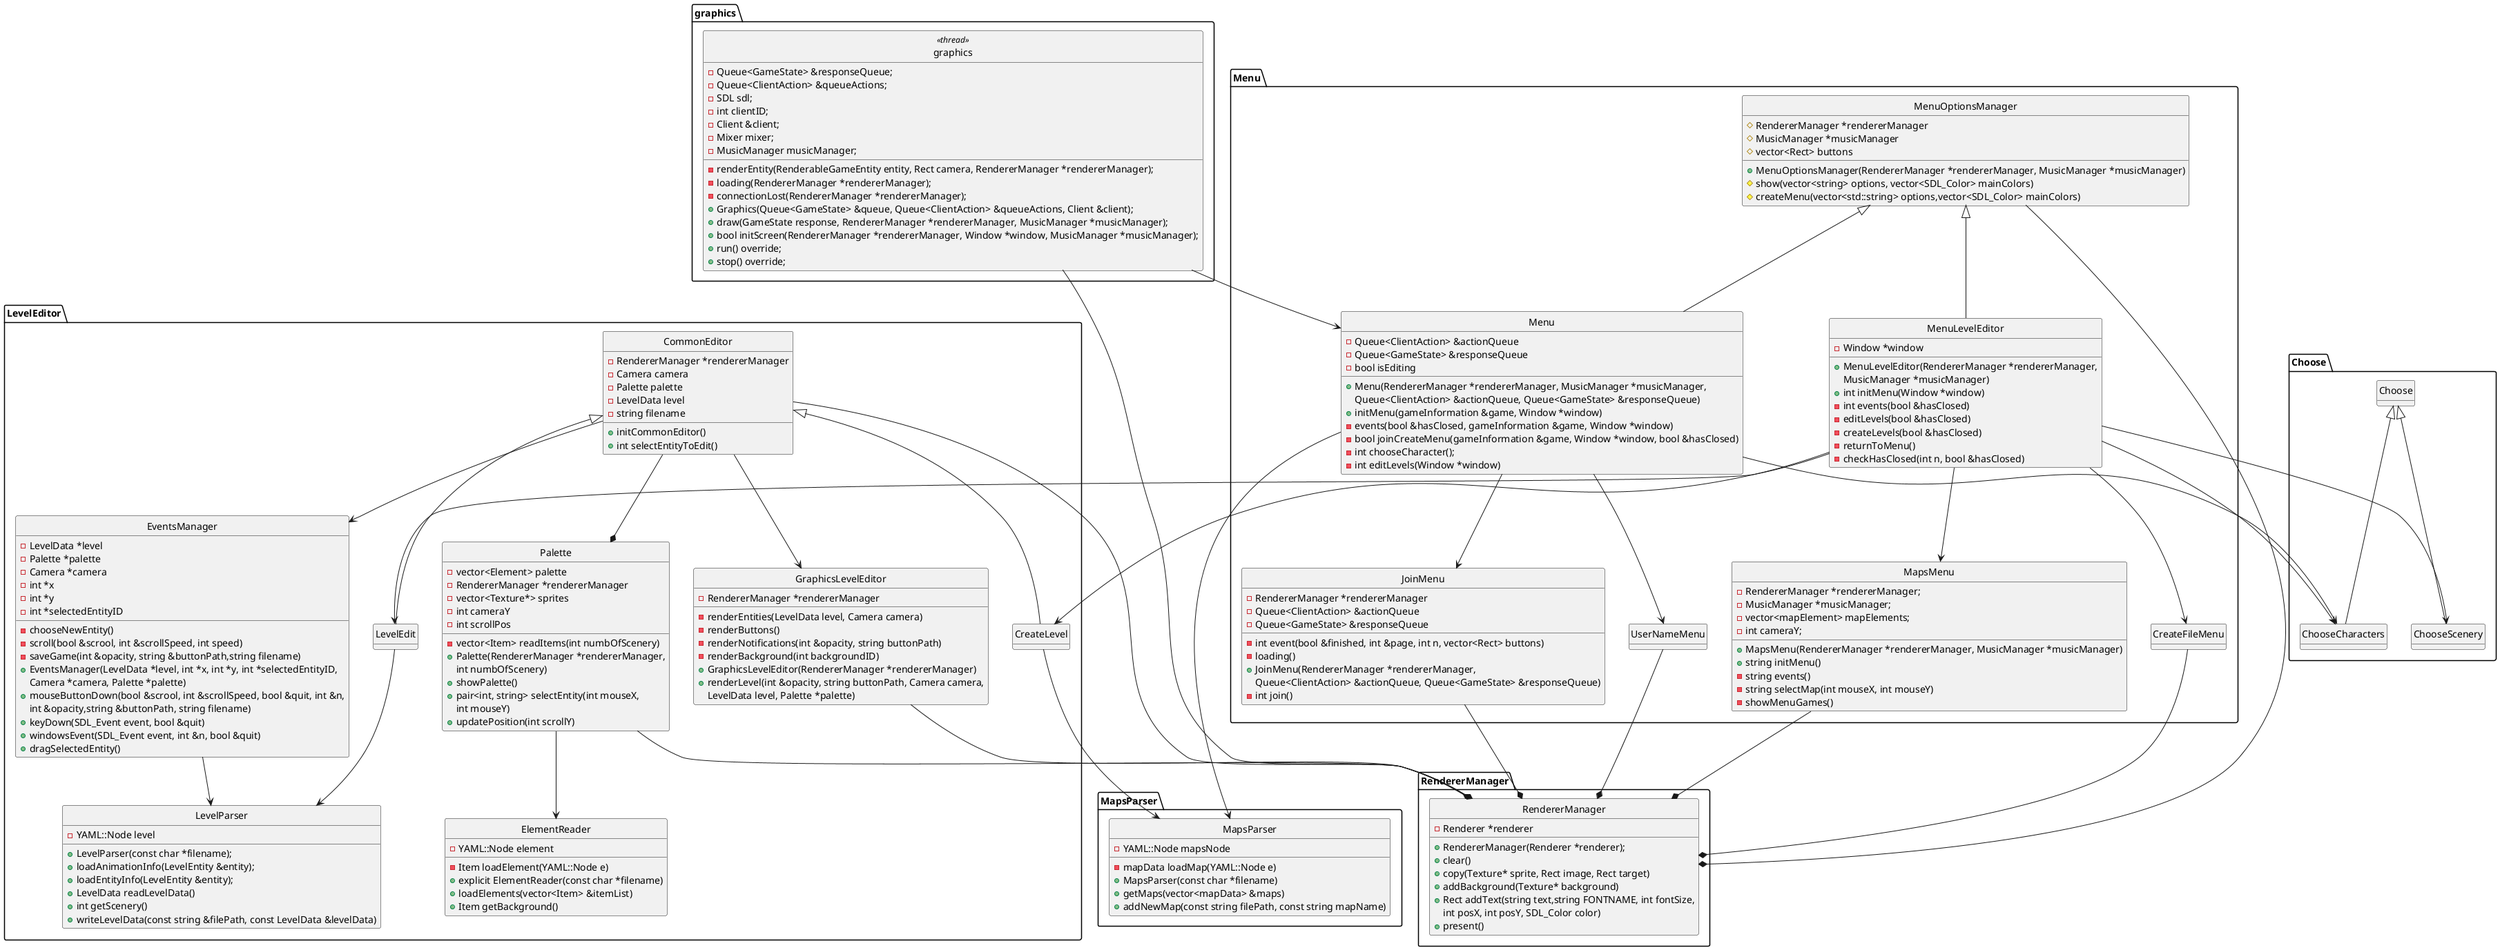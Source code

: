 @startuml
hide empty attributes
hide circle
package RendererManager {
  class RendererManager {
    -Renderer *renderer
+RendererManager(Renderer *renderer);
    + clear()
    + copy(Texture* sprite, Rect image, Rect target)
    + addBackground(Texture* background)
    + Rect addText(string text,string FONTNAME, int fontSize,
    int posX, int posY, SDL_Color color)
    +present()


}
}
package graphics {
  class graphics <<thread>> {
    -Queue<GameState> &responseQueue;
    -Queue<ClientAction> &queueActions;
    -SDL sdl;
    -int clientID;
    -Client &client;
    -Mixer mixer;
    -MusicManager musicManager;
    - renderEntity(RenderableGameEntity entity, Rect camera, RendererManager *rendererManager);
    - loading(RendererManager *rendererManager);
    - connectionLost(RendererManager *rendererManager);
    +Graphics(Queue<GameState> &queue, Queue<ClientAction> &queueActions, Client &client);
    + draw(GameState response, RendererManager *rendererManager, MusicManager *musicManager);
   + bool initScreen(RendererManager *rendererManager, Window *window, MusicManager *musicManager);
    + run() override;
    + stop() override;
}
graphics--*RendererManager.RendererManager

}

package Choose {
class Choose{}
class ChooseCharacters extends Choose{}
class ChooseScenery extends Choose{}

}
package MapsParser {
  class MapsParser{
   - YAML::Node mapsNode
   -mapData loadMap(YAML::Node e)
   +MapsParser(const char *filename)
   +getMaps(vector<mapData> &maps)
   +addNewMap(const string filePath, const string mapName)
}
}
package LevelEditor {
  class CommonEditor {
    -RendererManager *rendererManager
    -Camera camera
    -Palette palette
    -LevelData level
   - string filename
    + initCommonEditor()
    + int selectEntityToEdit()
    }
  class CreateLevel extends CommonEditor {}
  class LevelEdit extends CommonEditor {}
CreateLevel-->MapsParser.MapsParser

  class LevelParser{
  -  YAML::Node level
    +LevelParser(const char *filename);
    + loadAnimationInfo(LevelEntity &entity);
    + loadEntityInfo(LevelEntity &entity);
    + LevelData readLevelData()
    + int getScenery()
    + writeLevelData(const string &filePath, const LevelData &levelData)
}


  class ElementReader {
    -YAML::Node element
    -Item loadElement(YAML::Node e)
    +explicit ElementReader(const char *filename)
    + loadElements(vector<Item> &itemList)
    + Item getBackground()

}
  Palette --> ElementReader

  class Palette {
    -vector<Element> palette
    -RendererManager *rendererManager
   - vector<Texture*> sprites
  -  int cameraY
 -   int scrollPos
    -vector<Item> readItems(int numbOfScenery)
    +Palette(RendererManager *rendererManager,
    int numbOfScenery)
    + showPalette()
    +pair<int, string> selectEntity(int mouseX,
    int mouseY)
    + updatePosition(int scrollY)
}
  class GraphicsLevelEditor {
-RendererManager *rendererManager
    - renderEntities(LevelData level, Camera camera)
    - renderButtons()
    - renderNotifications(int &opacity, string buttonPath)
    - renderBackground(int backgroundID)
    +GraphicsLevelEditor(RendererManager *rendererManager)
    + renderLevel(int &opacity, string buttonPath, Camera camera,
      LevelData level, Palette *palette)
}
  class EventsManager {
    -LevelData *level
    -Palette *palette
    -Camera *camera
    -int *x
   - int *y
  -  int *selectedEntityID
    - chooseNewEntity()
    - scroll(bool &scrool, int &scrollSpeed, int speed)
    - saveGame(int &opacity, string &buttonPath,string filename)
    + EventsManager(LevelData *level, int *x, int *y, int *selectedEntityID, 
      Camera *camera, Palette *palette)
    + mouseButtonDown(bool &scrool, int &scrollSpeed, bool &quit, int &n, 
      int &opacity,string &buttonPath, string filename)
    + keyDown(SDL_Event event, bool &quit)
    + windowsEvent(SDL_Event event, int &n, bool &quit)
    + dragSelectedEntity()
}

EventsManager-->LevelParser
LevelEdit-->LevelParser

  CommonEditor --* Palette
  CommonEditor --* RendererManager.RendererManager
  Palette --* RendererManager.RendererManager
  GraphicsLevelEditor --* RendererManager.RendererManager
  CommonEditor --> EventsManager
  CommonEditor --> GraphicsLevelEditor


}
 
package Menu {
class MenuOptionsManager{

   # RendererManager *rendererManager
    #MusicManager *musicManager
    #vector<Rect> buttons
   + MenuOptionsManager(RendererManager *rendererManager, MusicManager *musicManager)
    # show(vector<string> options, vector<SDL_Color> mainColors)
    # createMenu(vector<std::string> options,vector<SDL_Color> mainColors)


}
class Menu extends MenuOptionsManager{
    -Queue<ClientAction> &actionQueue
   - Queue<GameState> &responseQueue
  -  bool isEditing

    +Menu(RendererManager *rendererManager, MusicManager *musicManager,
 Queue<ClientAction> &actionQueue, Queue<GameState> &responseQueue)
    + initMenu(gameInformation &game, Window *window)
    - events(bool &hasClosed, gameInformation &game, Window *window)
    -bool joinCreateMenu(gameInformation &game, Window *window, bool &hasClosed)
    -int chooseCharacter();
    -int editLevels(Window *window)
}
class MenuLevelEditor extends MenuOptionsManager{
    -Window *window
   + MenuLevelEditor(RendererManager *rendererManager,
 MusicManager *musicManager)
    +int initMenu(Window *window)
    -int events(bool &hasClosed)
    - editLevels(bool &hasClosed)
    - createLevels(bool &hasClosed)
    - returnToMenu()
    - checkHasClosed(int n, bool &hasClosed)
}
class JoinMenu{
    -RendererManager *rendererManager
    -Queue<ClientAction> &actionQueue
   - Queue<GameState> &responseQueue
  -  int event(bool &finished, int &page, int n, vector<Rect> buttons)
   -  loading()
+    JoinMenu(RendererManager *rendererManager, 
Queue<ClientAction> &actionQueue, Queue<GameState> &responseQueue)
 -   int join()
}
class MapsMenu{
  -  RendererManager *rendererManager;
   - MusicManager *musicManager;
    -vector<mapElement> mapElements;
    -int cameraY;
   + MapsMenu(RendererManager *rendererManager, MusicManager *musicManager)
    +string initMenu()
  - string events()
   -string selectMap(int mouseX, int mouseY)
    - showMenuGames()

}
class CreateFileMenu{}
class UserNameMenu{}

Menu-->Choose.ChooseCharacters
MenuLevelEditor-->Choose.ChooseCharacters
MenuLevelEditor-->Choose.ChooseScenery
MenuLevelEditor-->CreateFileMenu
MenuLevelEditor-->LevelEditor.CreateLevel
MenuLevelEditor-->LevelEditor.LevelEdit
MenuLevelEditor-->MapsMenu
Menu-->JoinMenu
Menu-->UserNameMenu
Menu-->MapsParser.MapsParser


MenuOptionsManager--*RendererManager.RendererManager
MapsMenu--*RendererManager.RendererManager
CreateFileMenu--*RendererManager.RendererManager
UserNameMenu--*RendererManager.RendererManager
JoinMenu--*RendererManager.RendererManager


}
graphics.graphics-->Menu.Menu





@enduml